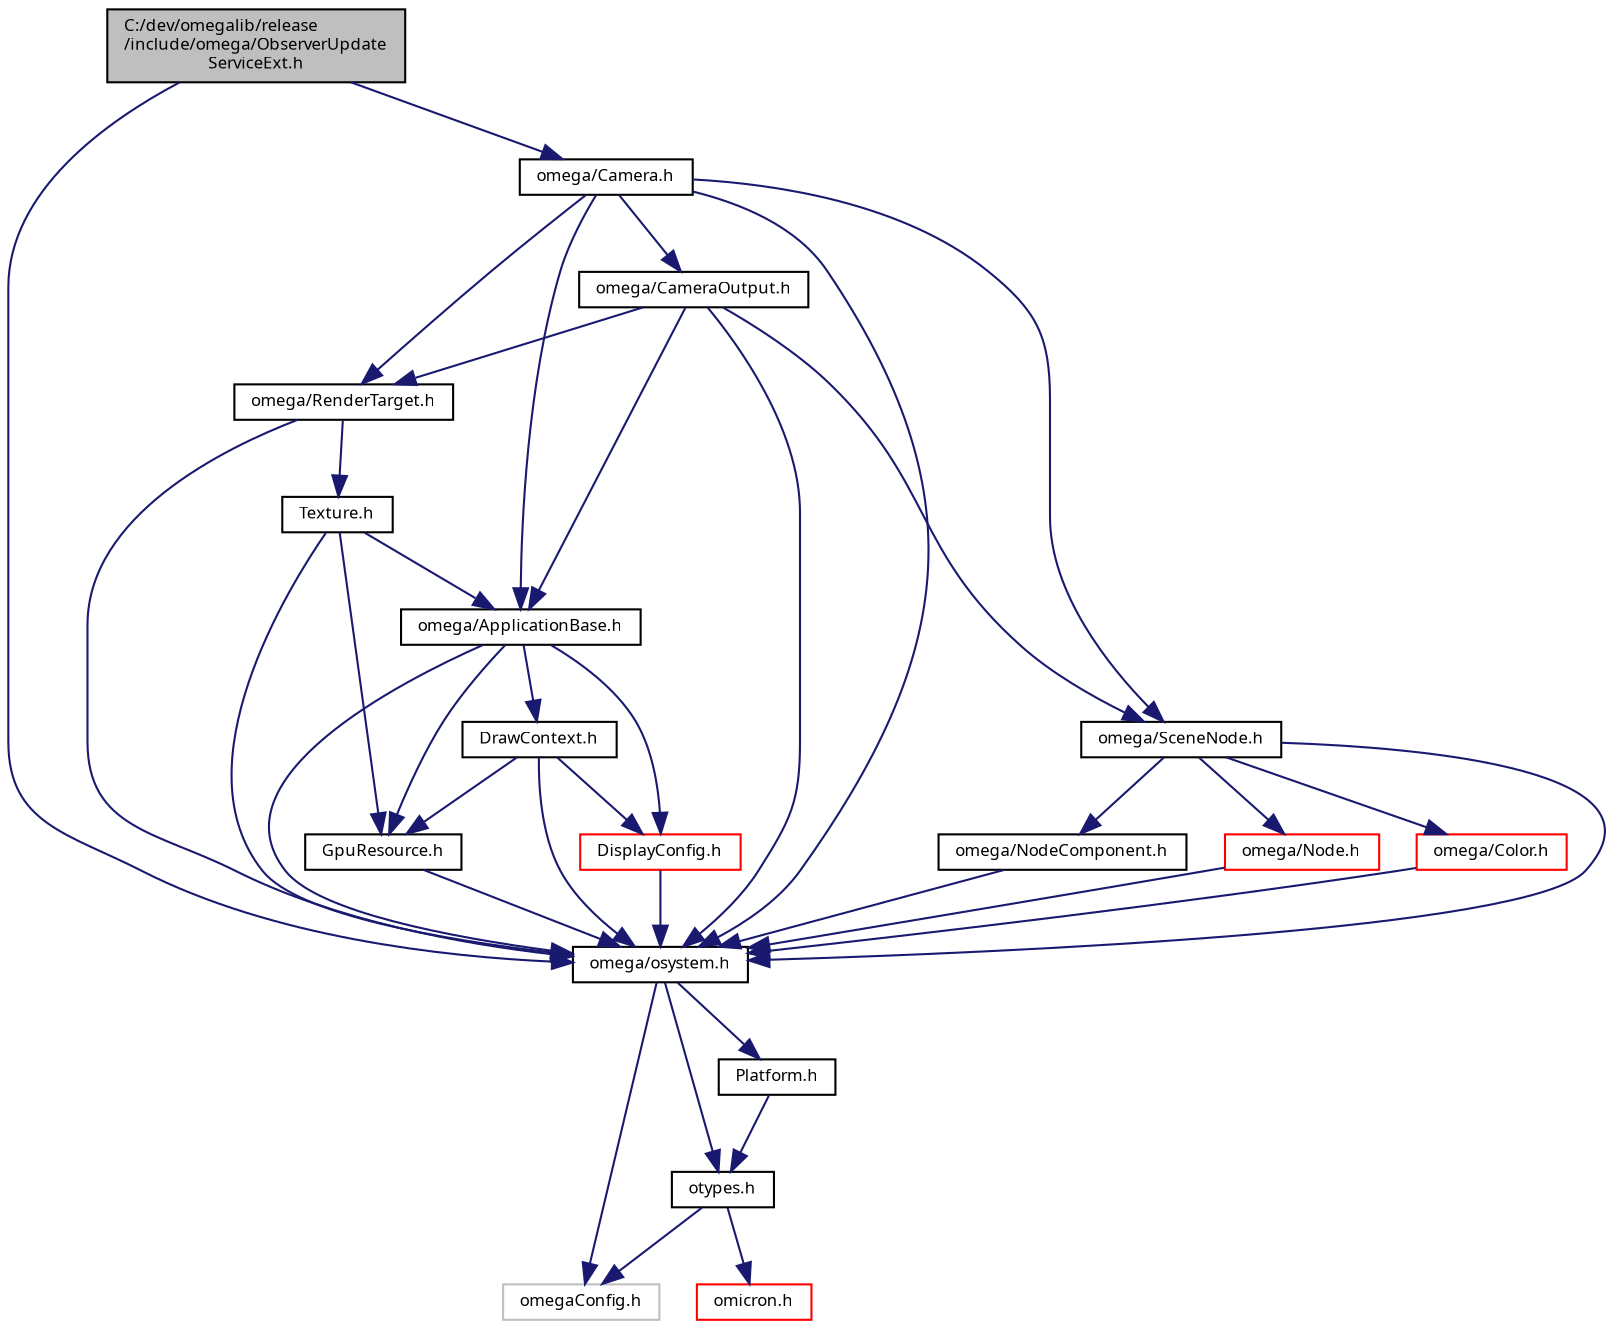 digraph "C:/dev/omegalib/release/include/omega/ObserverUpdateServiceExt.h"
{
  bgcolor="transparent";
  edge [fontname="FreeSans.ttf",fontsize="8",labelfontname="FreeSans.ttf",labelfontsize="8"];
  node [fontname="FreeSans.ttf",fontsize="8",shape=record];
  Node1 [label="C:/dev/omegalib/release\l/include/omega/ObserverUpdate\lServiceExt.h",height=0.2,width=0.4,color="black", fillcolor="grey75", style="filled", fontcolor="black"];
  Node1 -> Node2 [color="midnightblue",fontsize="8",style="solid",fontname="FreeSans.ttf"];
  Node2 [label="omega/osystem.h",height=0.2,width=0.4,color="black",URL="$include_2omega_2osystem_8h.html"];
  Node2 -> Node3 [color="midnightblue",fontsize="8",style="solid",fontname="FreeSans.ttf"];
  Node3 [label="omegaConfig.h",height=0.2,width=0.4,color="grey75"];
  Node2 -> Node4 [color="midnightblue",fontsize="8",style="solid",fontname="FreeSans.ttf"];
  Node4 [label="otypes.h",height=0.2,width=0.4,color="black",URL="$include_2omega_2otypes_8h.html"];
  Node4 -> Node3 [color="midnightblue",fontsize="8",style="solid",fontname="FreeSans.ttf"];
  Node4 -> Node5 [color="midnightblue",fontsize="8",style="solid",fontname="FreeSans.ttf"];
  Node5 [label="omicron.h",height=0.2,width=0.4,color="red",URL="$omicron_8h.html"];
  Node2 -> Node6 [color="midnightblue",fontsize="8",style="solid",fontname="FreeSans.ttf"];
  Node6 [label="Platform.h",height=0.2,width=0.4,color="black",URL="$_platform_8h.html"];
  Node6 -> Node4 [color="midnightblue",fontsize="8",style="solid",fontname="FreeSans.ttf"];
  Node1 -> Node7 [color="midnightblue",fontsize="8",style="solid",fontname="FreeSans.ttf"];
  Node7 [label="omega/Camera.h",height=0.2,width=0.4,color="black",URL="$_camera_8h.html"];
  Node7 -> Node2 [color="midnightblue",fontsize="8",style="solid",fontname="FreeSans.ttf"];
  Node7 -> Node8 [color="midnightblue",fontsize="8",style="solid",fontname="FreeSans.ttf"];
  Node8 [label="omega/ApplicationBase.h",height=0.2,width=0.4,color="black",URL="$_application_base_8h.html"];
  Node8 -> Node2 [color="midnightblue",fontsize="8",style="solid",fontname="FreeSans.ttf"];
  Node8 -> Node9 [color="midnightblue",fontsize="8",style="solid",fontname="FreeSans.ttf"];
  Node9 [label="DisplayConfig.h",height=0.2,width=0.4,color="red",URL="$_display_config_8h.html"];
  Node9 -> Node2 [color="midnightblue",fontsize="8",style="solid",fontname="FreeSans.ttf"];
  Node8 -> Node10 [color="midnightblue",fontsize="8",style="solid",fontname="FreeSans.ttf"];
  Node10 [label="GpuResource.h",height=0.2,width=0.4,color="black",URL="$_gpu_resource_8h.html"];
  Node10 -> Node2 [color="midnightblue",fontsize="8",style="solid",fontname="FreeSans.ttf"];
  Node8 -> Node11 [color="midnightblue",fontsize="8",style="solid",fontname="FreeSans.ttf"];
  Node11 [label="DrawContext.h",height=0.2,width=0.4,color="black",URL="$include_2omega_2_draw_context_8h.html"];
  Node11 -> Node2 [color="midnightblue",fontsize="8",style="solid",fontname="FreeSans.ttf"];
  Node11 -> Node9 [color="midnightblue",fontsize="8",style="solid",fontname="FreeSans.ttf"];
  Node11 -> Node10 [color="midnightblue",fontsize="8",style="solid",fontname="FreeSans.ttf"];
  Node7 -> Node12 [color="midnightblue",fontsize="8",style="solid",fontname="FreeSans.ttf"];
  Node12 [label="omega/SceneNode.h",height=0.2,width=0.4,color="black",URL="$_scene_node_8h.html"];
  Node12 -> Node2 [color="midnightblue",fontsize="8",style="solid",fontname="FreeSans.ttf"];
  Node12 -> Node13 [color="midnightblue",fontsize="8",style="solid",fontname="FreeSans.ttf"];
  Node13 [label="omega/NodeComponent.h",height=0.2,width=0.4,color="black",URL="$_node_component_8h.html"];
  Node13 -> Node2 [color="midnightblue",fontsize="8",style="solid",fontname="FreeSans.ttf"];
  Node12 -> Node14 [color="midnightblue",fontsize="8",style="solid",fontname="FreeSans.ttf"];
  Node14 [label="omega/Node.h",height=0.2,width=0.4,color="red",URL="$_node_8h.html"];
  Node14 -> Node2 [color="midnightblue",fontsize="8",style="solid",fontname="FreeSans.ttf"];
  Node12 -> Node15 [color="midnightblue",fontsize="8",style="solid",fontname="FreeSans.ttf"];
  Node15 [label="omega/Color.h",height=0.2,width=0.4,color="red",URL="$_color_8h.html"];
  Node15 -> Node2 [color="midnightblue",fontsize="8",style="solid",fontname="FreeSans.ttf"];
  Node7 -> Node16 [color="midnightblue",fontsize="8",style="solid",fontname="FreeSans.ttf"];
  Node16 [label="omega/RenderTarget.h",height=0.2,width=0.4,color="black",URL="$_render_target_8h.html"];
  Node16 -> Node2 [color="midnightblue",fontsize="8",style="solid",fontname="FreeSans.ttf"];
  Node16 -> Node17 [color="midnightblue",fontsize="8",style="solid",fontname="FreeSans.ttf"];
  Node17 [label="Texture.h",height=0.2,width=0.4,color="black",URL="$_texture_8h.html"];
  Node17 -> Node2 [color="midnightblue",fontsize="8",style="solid",fontname="FreeSans.ttf"];
  Node17 -> Node8 [color="midnightblue",fontsize="8",style="solid",fontname="FreeSans.ttf"];
  Node17 -> Node10 [color="midnightblue",fontsize="8",style="solid",fontname="FreeSans.ttf"];
  Node7 -> Node18 [color="midnightblue",fontsize="8",style="solid",fontname="FreeSans.ttf"];
  Node18 [label="omega/CameraOutput.h",height=0.2,width=0.4,color="black",URL="$_camera_output_8h.html"];
  Node18 -> Node2 [color="midnightblue",fontsize="8",style="solid",fontname="FreeSans.ttf"];
  Node18 -> Node8 [color="midnightblue",fontsize="8",style="solid",fontname="FreeSans.ttf"];
  Node18 -> Node12 [color="midnightblue",fontsize="8",style="solid",fontname="FreeSans.ttf"];
  Node18 -> Node16 [color="midnightblue",fontsize="8",style="solid",fontname="FreeSans.ttf"];
}
